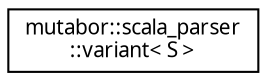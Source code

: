 digraph "Grafische Darstellung der Klassenhierarchie"
{
  edge [fontname="Sans",fontsize="10",labelfontname="Sans",labelfontsize="10"];
  node [fontname="Sans",fontsize="10",shape=record];
  rankdir="LR";
  Node0 [label="mutabor::scala_parser\l::variant\< S \>",height=0.2,width=0.4,color="black", fillcolor="white", style="filled",URL="$d6/d57/structmutabor_1_1scala__parser_1_1variant.html",tooltip="A char[S] buffer to store and retrieve objects. "];
}

